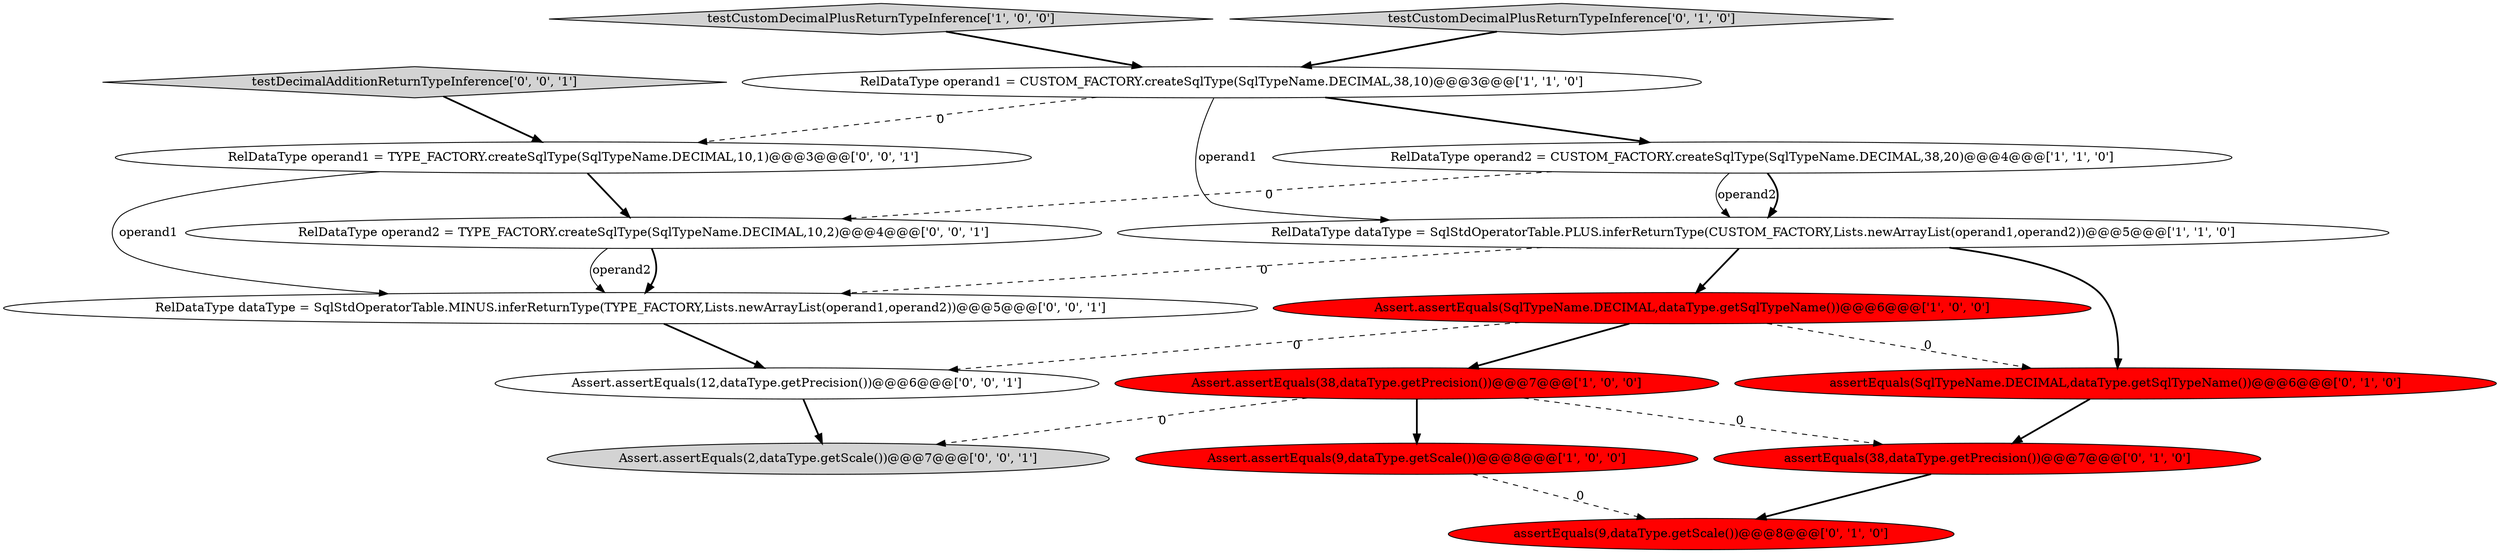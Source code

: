 digraph {
4 [style = filled, label = "RelDataType operand2 = CUSTOM_FACTORY.createSqlType(SqlTypeName.DECIMAL,38,20)@@@4@@@['1', '1', '0']", fillcolor = white, shape = ellipse image = "AAA0AAABBB1BBB"];
15 [style = filled, label = "Assert.assertEquals(2,dataType.getScale())@@@7@@@['0', '0', '1']", fillcolor = lightgray, shape = ellipse image = "AAA0AAABBB3BBB"];
1 [style = filled, label = "RelDataType dataType = SqlStdOperatorTable.PLUS.inferReturnType(CUSTOM_FACTORY,Lists.newArrayList(operand1,operand2))@@@5@@@['1', '1', '0']", fillcolor = white, shape = ellipse image = "AAA0AAABBB1BBB"];
12 [style = filled, label = "RelDataType operand1 = TYPE_FACTORY.createSqlType(SqlTypeName.DECIMAL,10,1)@@@3@@@['0', '0', '1']", fillcolor = white, shape = ellipse image = "AAA0AAABBB3BBB"];
10 [style = filled, label = "assertEquals(38,dataType.getPrecision())@@@7@@@['0', '1', '0']", fillcolor = red, shape = ellipse image = "AAA1AAABBB2BBB"];
6 [style = filled, label = "testCustomDecimalPlusReturnTypeInference['1', '0', '0']", fillcolor = lightgray, shape = diamond image = "AAA0AAABBB1BBB"];
5 [style = filled, label = "Assert.assertEquals(38,dataType.getPrecision())@@@7@@@['1', '0', '0']", fillcolor = red, shape = ellipse image = "AAA1AAABBB1BBB"];
3 [style = filled, label = "Assert.assertEquals(9,dataType.getScale())@@@8@@@['1', '0', '0']", fillcolor = red, shape = ellipse image = "AAA1AAABBB1BBB"];
16 [style = filled, label = "RelDataType dataType = SqlStdOperatorTable.MINUS.inferReturnType(TYPE_FACTORY,Lists.newArrayList(operand1,operand2))@@@5@@@['0', '0', '1']", fillcolor = white, shape = ellipse image = "AAA0AAABBB3BBB"];
13 [style = filled, label = "Assert.assertEquals(12,dataType.getPrecision())@@@6@@@['0', '0', '1']", fillcolor = white, shape = ellipse image = "AAA0AAABBB3BBB"];
7 [style = filled, label = "testCustomDecimalPlusReturnTypeInference['0', '1', '0']", fillcolor = lightgray, shape = diamond image = "AAA0AAABBB2BBB"];
9 [style = filled, label = "assertEquals(SqlTypeName.DECIMAL,dataType.getSqlTypeName())@@@6@@@['0', '1', '0']", fillcolor = red, shape = ellipse image = "AAA1AAABBB2BBB"];
2 [style = filled, label = "Assert.assertEquals(SqlTypeName.DECIMAL,dataType.getSqlTypeName())@@@6@@@['1', '0', '0']", fillcolor = red, shape = ellipse image = "AAA1AAABBB1BBB"];
0 [style = filled, label = "RelDataType operand1 = CUSTOM_FACTORY.createSqlType(SqlTypeName.DECIMAL,38,10)@@@3@@@['1', '1', '0']", fillcolor = white, shape = ellipse image = "AAA0AAABBB1BBB"];
11 [style = filled, label = "RelDataType operand2 = TYPE_FACTORY.createSqlType(SqlTypeName.DECIMAL,10,2)@@@4@@@['0', '0', '1']", fillcolor = white, shape = ellipse image = "AAA0AAABBB3BBB"];
8 [style = filled, label = "assertEquals(9,dataType.getScale())@@@8@@@['0', '1', '0']", fillcolor = red, shape = ellipse image = "AAA1AAABBB2BBB"];
14 [style = filled, label = "testDecimalAdditionReturnTypeInference['0', '0', '1']", fillcolor = lightgray, shape = diamond image = "AAA0AAABBB3BBB"];
5->3 [style = bold, label=""];
11->16 [style = bold, label=""];
0->1 [style = solid, label="operand1"];
16->13 [style = bold, label=""];
12->11 [style = bold, label=""];
4->1 [style = solid, label="operand2"];
7->0 [style = bold, label=""];
6->0 [style = bold, label=""];
9->10 [style = bold, label=""];
0->12 [style = dashed, label="0"];
1->9 [style = bold, label=""];
11->16 [style = solid, label="operand2"];
10->8 [style = bold, label=""];
5->10 [style = dashed, label="0"];
0->4 [style = bold, label=""];
2->9 [style = dashed, label="0"];
1->16 [style = dashed, label="0"];
2->13 [style = dashed, label="0"];
14->12 [style = bold, label=""];
3->8 [style = dashed, label="0"];
1->2 [style = bold, label=""];
4->1 [style = bold, label=""];
13->15 [style = bold, label=""];
4->11 [style = dashed, label="0"];
5->15 [style = dashed, label="0"];
12->16 [style = solid, label="operand1"];
2->5 [style = bold, label=""];
}
